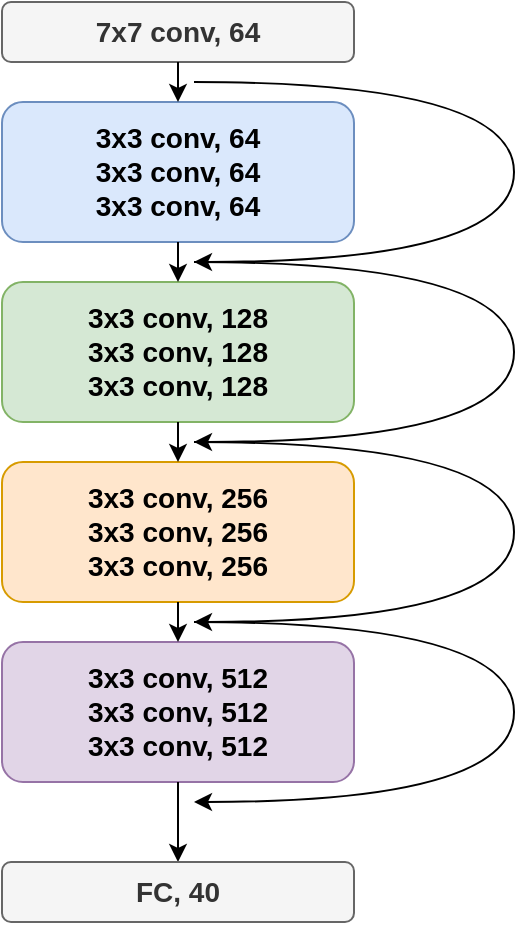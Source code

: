 <mxfile version="18.0.6" type="github"><diagram id="dfak9P4aBg5VRGbrMjbS" name="Page-1"><mxGraphModel dx="946" dy="620" grid="1" gridSize="10" guides="1" tooltips="1" connect="1" arrows="1" fold="1" page="1" pageScale="1" pageWidth="827" pageHeight="1169" math="0" shadow="0"><root><mxCell id="0"/><mxCell id="1" parent="0"/><mxCell id="v1O0bBh__z1E16P5YVnx-1" value="&lt;b style=&quot;font-size: 14px;&quot;&gt;3x3 conv, 128&lt;br&gt;&lt;/b&gt;&lt;b style=&quot;font-size: 14px;&quot;&gt;3x3 conv, 128&lt;br&gt;&lt;/b&gt;&lt;b style=&quot;font-size: 14px;&quot;&gt;3x3 conv, 128&lt;/b&gt;&lt;b style=&quot;font-size: 14px;&quot;&gt;&lt;br&gt;&lt;/b&gt;" style="whiteSpace=wrap;html=1;fillColor=#d5e8d4;strokeColor=#82b366;imageAspect=1;rounded=1;" parent="1" vertex="1"><mxGeometry x="224" y="150" width="176" height="70" as="geometry"/></mxCell><mxCell id="v1O0bBh__z1E16P5YVnx-2" value="&lt;b style=&quot;font-size: 14px;&quot;&gt;3x3 conv, 256&lt;br&gt;&lt;/b&gt;&lt;b style=&quot;font-size: 14px;&quot;&gt;3x3 conv, 256&lt;br&gt;&lt;/b&gt;&lt;b style=&quot;font-size: 14px;&quot;&gt;3x3 conv, 256&lt;/b&gt;&lt;b style=&quot;font-size: 14px;&quot;&gt;&lt;br&gt;&lt;/b&gt;" style="whiteSpace=wrap;html=1;fillColor=#ffe6cc;strokeColor=#d79b00;imageAspect=1;rounded=1;" parent="1" vertex="1"><mxGeometry x="224" y="240" width="176" height="70" as="geometry"/></mxCell><mxCell id="v1O0bBh__z1E16P5YVnx-3" value="&lt;b style=&quot;font-size: 14px;&quot;&gt;3x3 conv, 512&lt;br&gt;&lt;/b&gt;&lt;b style=&quot;font-size: 14px;&quot;&gt;3x3 conv, 512&lt;br&gt;&lt;/b&gt;&lt;b style=&quot;font-size: 14px;&quot;&gt;3x3 conv, 512&lt;/b&gt;&lt;b style=&quot;font-size: 14px;&quot;&gt;&lt;br&gt;&lt;/b&gt;" style="whiteSpace=wrap;html=1;fillColor=#e1d5e7;strokeColor=#9673a6;imageAspect=1;rounded=1;" parent="1" vertex="1"><mxGeometry x="224" y="330" width="176" height="70" as="geometry"/></mxCell><mxCell id="v1O0bBh__z1E16P5YVnx-4" value="&lt;font style=&quot;font-size: 14px;&quot;&gt;&lt;b&gt;3x3 conv, 64&lt;br&gt;&lt;/b&gt;&lt;b&gt;3x3 conv, 64&lt;br&gt;&lt;/b&gt;&lt;b&gt;3x3 conv, 64&lt;/b&gt;&lt;b&gt;&lt;br&gt;&lt;/b&gt;&lt;/font&gt;" style="whiteSpace=wrap;html=1;fillColor=#dae8fc;strokeColor=#6c8ebf;imageAspect=1;rounded=1;" parent="1" vertex="1"><mxGeometry x="224" y="60" width="176" height="70" as="geometry"/></mxCell><mxCell id="v1O0bBh__z1E16P5YVnx-5" value="&lt;b&gt;&lt;font style=&quot;font-size: 14px;&quot;&gt;7x7 conv, 64&lt;/font&gt;&lt;/b&gt;" style="whiteSpace=wrap;html=1;fillColor=#f5f5f5;strokeColor=#666666;imageAspect=1;rounded=1;fontColor=#333333;" parent="1" vertex="1"><mxGeometry x="224" y="10" width="176" height="30" as="geometry"/></mxCell><mxCell id="v1O0bBh__z1E16P5YVnx-6" value="" style="endArrow=classic;html=1;rounded=0;fontSize=14;exitX=0.5;exitY=1;exitDx=0;exitDy=0;entryX=0.5;entryY=0;entryDx=0;entryDy=0;" parent="1" source="v1O0bBh__z1E16P5YVnx-5" target="v1O0bBh__z1E16P5YVnx-4" edge="1"><mxGeometry width="50" height="50" relative="1" as="geometry"><mxPoint x="390" y="240" as="sourcePoint"/><mxPoint x="470" y="220" as="targetPoint"/></mxGeometry></mxCell><mxCell id="v1O0bBh__z1E16P5YVnx-7" value="" style="endArrow=classic;html=1;rounded=0;fontSize=14;entryX=0.5;entryY=0;entryDx=0;entryDy=0;" parent="1" target="v1O0bBh__z1E16P5YVnx-1" edge="1"><mxGeometry width="50" height="50" relative="1" as="geometry"><mxPoint x="312" y="130" as="sourcePoint"/><mxPoint x="322" y="70" as="targetPoint"/></mxGeometry></mxCell><mxCell id="v1O0bBh__z1E16P5YVnx-8" value="" style="endArrow=classic;html=1;rounded=0;fontSize=14;exitX=0.5;exitY=1;exitDx=0;exitDy=0;entryX=0.5;entryY=0;entryDx=0;entryDy=0;" parent="1" source="v1O0bBh__z1E16P5YVnx-1" target="v1O0bBh__z1E16P5YVnx-2" edge="1"><mxGeometry width="50" height="50" relative="1" as="geometry"><mxPoint x="332" y="60" as="sourcePoint"/><mxPoint x="332" y="80" as="targetPoint"/></mxGeometry></mxCell><mxCell id="v1O0bBh__z1E16P5YVnx-9" value="" style="endArrow=classic;html=1;rounded=0;fontSize=14;entryX=0.5;entryY=0;entryDx=0;entryDy=0;" parent="1" target="v1O0bBh__z1E16P5YVnx-3" edge="1"><mxGeometry width="50" height="50" relative="1" as="geometry"><mxPoint x="312" y="310" as="sourcePoint"/><mxPoint x="342" y="90" as="targetPoint"/></mxGeometry></mxCell><mxCell id="v1O0bBh__z1E16P5YVnx-10" value="" style="endArrow=classic;html=1;rounded=0;fontSize=14;" parent="1" source="v1O0bBh__z1E16P5YVnx-3" edge="1"><mxGeometry width="50" height="50" relative="1" as="geometry"><mxPoint x="320" y="420" as="sourcePoint"/><mxPoint x="312" y="440" as="targetPoint"/></mxGeometry></mxCell><mxCell id="v1O0bBh__z1E16P5YVnx-11" value="&lt;b&gt;&lt;font style=&quot;font-size: 14px;&quot;&gt;FC, 40&lt;/font&gt;&lt;/b&gt;" style="whiteSpace=wrap;html=1;fillColor=#f5f5f5;strokeColor=#666666;imageAspect=1;rounded=1;fontColor=#333333;" parent="1" vertex="1"><mxGeometry x="224" y="440" width="176" height="30" as="geometry"/></mxCell><mxCell id="v1O0bBh__z1E16P5YVnx-12" value="" style="curved=1;endArrow=classic;html=1;rounded=0;fontSize=14;" parent="1" edge="1"><mxGeometry width="50" height="50" relative="1" as="geometry"><mxPoint x="320" y="320" as="sourcePoint"/><mxPoint x="320" y="410" as="targetPoint"/><Array as="points"><mxPoint x="480" y="320"/><mxPoint x="480" y="410"/></Array></mxGeometry></mxCell><mxCell id="v1O0bBh__z1E16P5YVnx-14" value="" style="curved=1;endArrow=classic;html=1;rounded=0;fontSize=14;" parent="1" edge="1"><mxGeometry width="50" height="50" relative="1" as="geometry"><mxPoint x="320" y="230" as="sourcePoint"/><mxPoint x="320" y="320" as="targetPoint"/><Array as="points"><mxPoint x="480" y="230"/><mxPoint x="480" y="320"/></Array></mxGeometry></mxCell><mxCell id="v1O0bBh__z1E16P5YVnx-15" value="" style="curved=1;endArrow=classic;html=1;rounded=0;fontSize=14;" parent="1" edge="1"><mxGeometry width="50" height="50" relative="1" as="geometry"><mxPoint x="320" y="140" as="sourcePoint"/><mxPoint x="320" y="230" as="targetPoint"/><Array as="points"><mxPoint x="480" y="140"/><mxPoint x="480" y="230"/></Array></mxGeometry></mxCell><mxCell id="v1O0bBh__z1E16P5YVnx-16" value="" style="curved=1;endArrow=classic;html=1;rounded=0;fontSize=14;" parent="1" edge="1"><mxGeometry width="50" height="50" relative="1" as="geometry"><mxPoint x="320" y="50" as="sourcePoint"/><mxPoint x="320" y="140" as="targetPoint"/><Array as="points"><mxPoint x="480" y="50"/><mxPoint x="480" y="140"/></Array></mxGeometry></mxCell></root></mxGraphModel></diagram></mxfile>